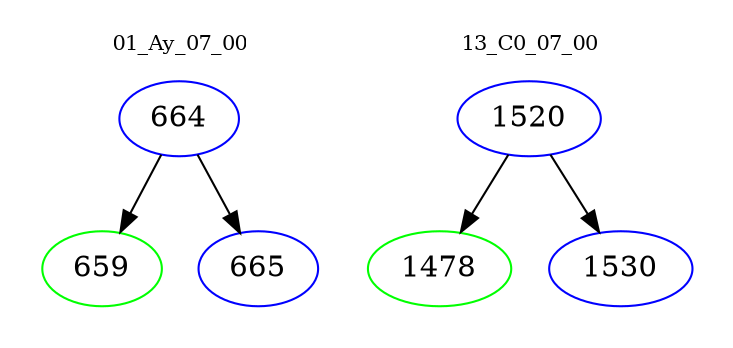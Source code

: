 digraph{
subgraph cluster_0 {
color = white
label = "01_Ay_07_00";
fontsize=10;
T0_664 [label="664", color="blue"]
T0_664 -> T0_659 [color="black"]
T0_659 [label="659", color="green"]
T0_664 -> T0_665 [color="black"]
T0_665 [label="665", color="blue"]
}
subgraph cluster_1 {
color = white
label = "13_C0_07_00";
fontsize=10;
T1_1520 [label="1520", color="blue"]
T1_1520 -> T1_1478 [color="black"]
T1_1478 [label="1478", color="green"]
T1_1520 -> T1_1530 [color="black"]
T1_1530 [label="1530", color="blue"]
}
}

